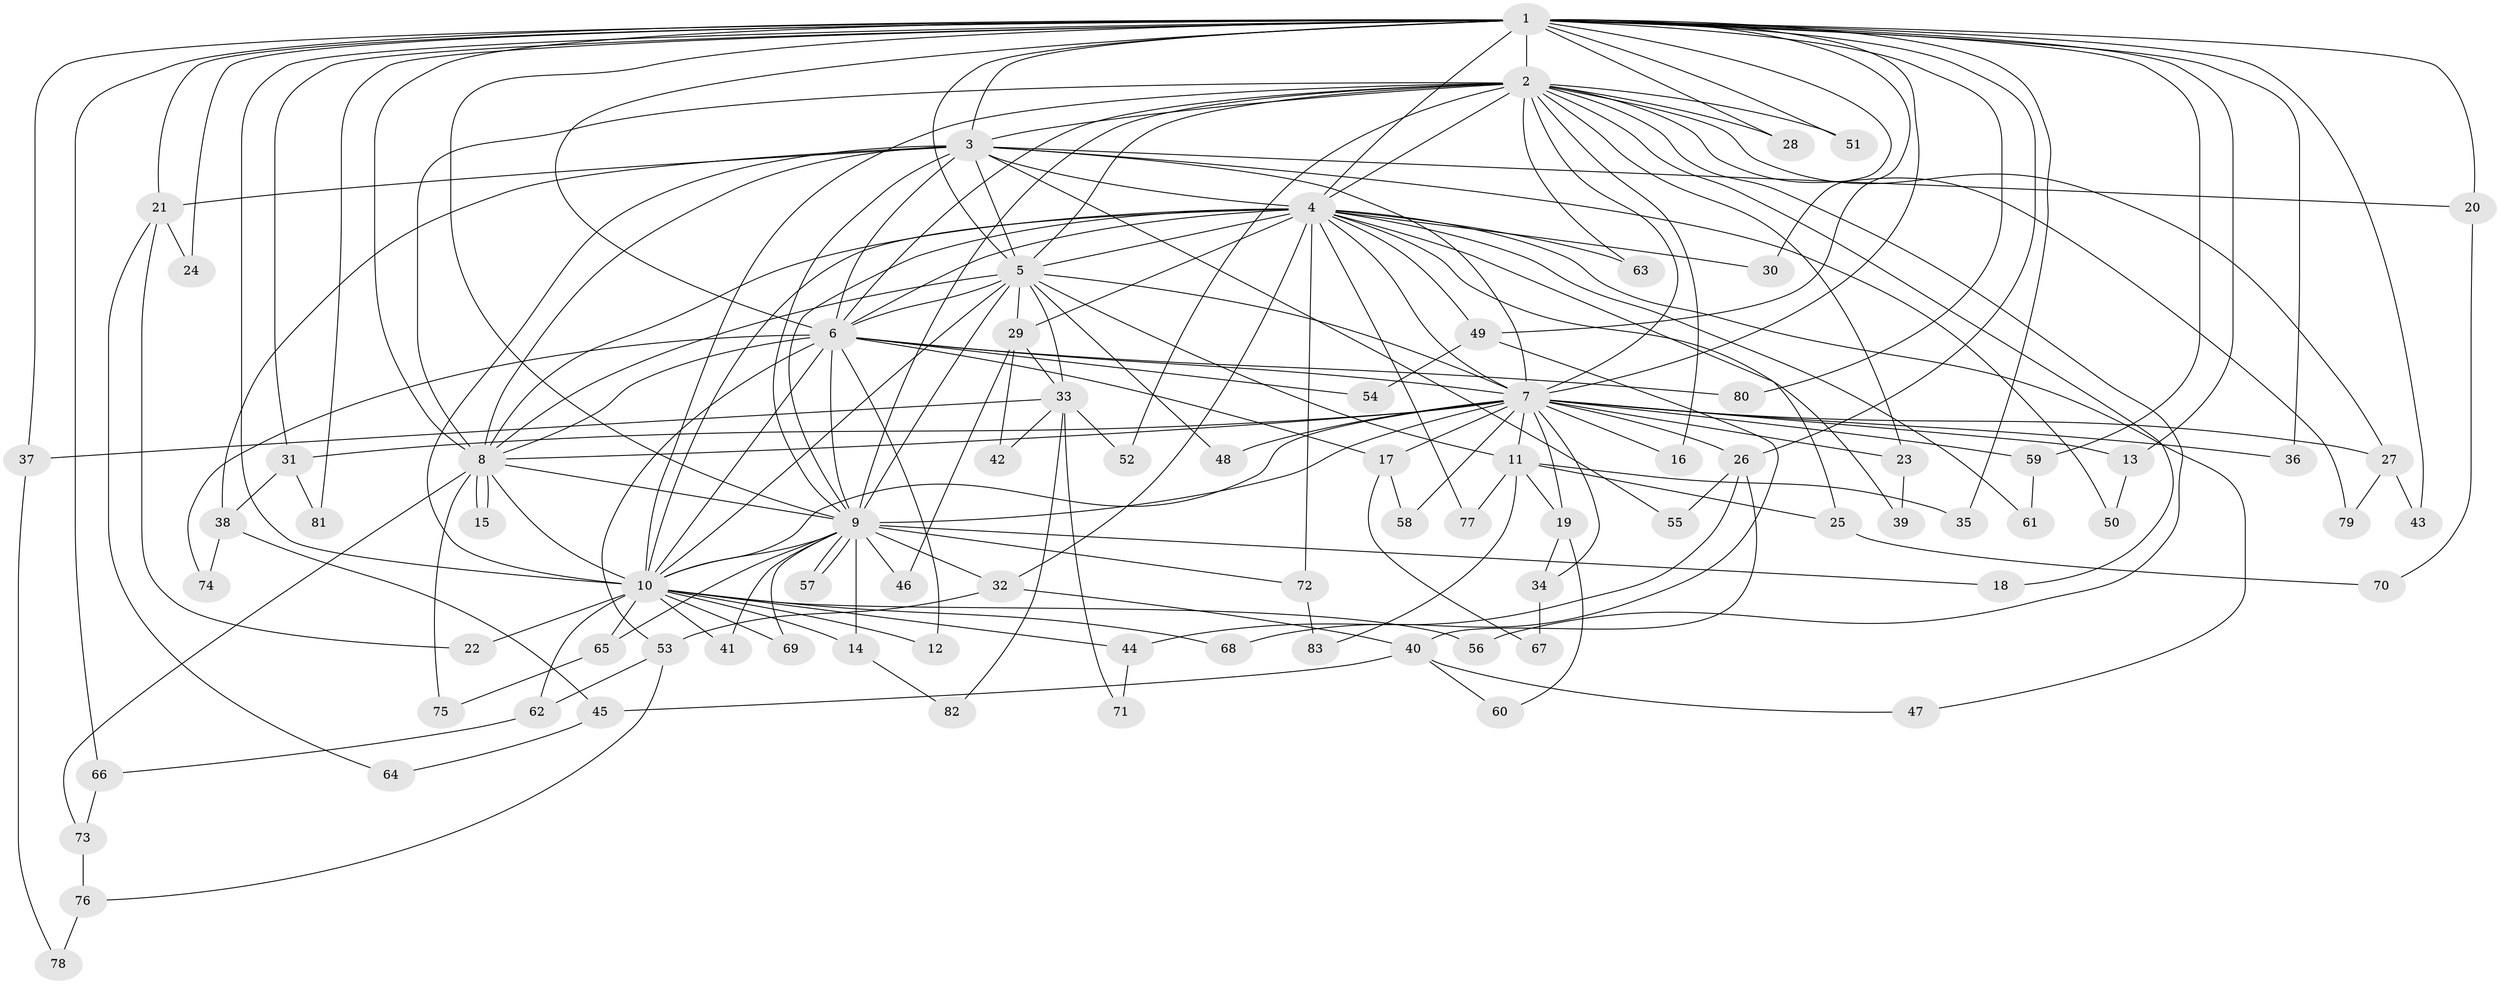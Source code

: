 // Generated by graph-tools (version 1.1) at 2025/49/03/09/25 03:49:44]
// undirected, 83 vertices, 191 edges
graph export_dot {
graph [start="1"]
  node [color=gray90,style=filled];
  1;
  2;
  3;
  4;
  5;
  6;
  7;
  8;
  9;
  10;
  11;
  12;
  13;
  14;
  15;
  16;
  17;
  18;
  19;
  20;
  21;
  22;
  23;
  24;
  25;
  26;
  27;
  28;
  29;
  30;
  31;
  32;
  33;
  34;
  35;
  36;
  37;
  38;
  39;
  40;
  41;
  42;
  43;
  44;
  45;
  46;
  47;
  48;
  49;
  50;
  51;
  52;
  53;
  54;
  55;
  56;
  57;
  58;
  59;
  60;
  61;
  62;
  63;
  64;
  65;
  66;
  67;
  68;
  69;
  70;
  71;
  72;
  73;
  74;
  75;
  76;
  77;
  78;
  79;
  80;
  81;
  82;
  83;
  1 -- 2;
  1 -- 3;
  1 -- 4;
  1 -- 5;
  1 -- 6;
  1 -- 7;
  1 -- 8;
  1 -- 9;
  1 -- 10;
  1 -- 13;
  1 -- 20;
  1 -- 21;
  1 -- 24;
  1 -- 26;
  1 -- 28;
  1 -- 30;
  1 -- 31;
  1 -- 35;
  1 -- 36;
  1 -- 37;
  1 -- 43;
  1 -- 49;
  1 -- 51;
  1 -- 59;
  1 -- 66;
  1 -- 80;
  1 -- 81;
  2 -- 3;
  2 -- 4;
  2 -- 5;
  2 -- 6;
  2 -- 7;
  2 -- 8;
  2 -- 9;
  2 -- 10;
  2 -- 16;
  2 -- 18;
  2 -- 23;
  2 -- 27;
  2 -- 28;
  2 -- 51;
  2 -- 52;
  2 -- 56;
  2 -- 63;
  2 -- 79;
  3 -- 4;
  3 -- 5;
  3 -- 6;
  3 -- 7;
  3 -- 8;
  3 -- 9;
  3 -- 10;
  3 -- 20;
  3 -- 21;
  3 -- 38;
  3 -- 50;
  3 -- 55;
  4 -- 5;
  4 -- 6;
  4 -- 7;
  4 -- 8;
  4 -- 9;
  4 -- 10;
  4 -- 25;
  4 -- 29;
  4 -- 30;
  4 -- 32;
  4 -- 39;
  4 -- 47;
  4 -- 49;
  4 -- 61;
  4 -- 63;
  4 -- 72;
  4 -- 77;
  5 -- 6;
  5 -- 7;
  5 -- 8;
  5 -- 9;
  5 -- 10;
  5 -- 11;
  5 -- 29;
  5 -- 33;
  5 -- 48;
  6 -- 7;
  6 -- 8;
  6 -- 9;
  6 -- 10;
  6 -- 12;
  6 -- 17;
  6 -- 53;
  6 -- 54;
  6 -- 74;
  6 -- 80;
  7 -- 8;
  7 -- 9;
  7 -- 10;
  7 -- 11;
  7 -- 13;
  7 -- 16;
  7 -- 17;
  7 -- 19;
  7 -- 23;
  7 -- 26;
  7 -- 27;
  7 -- 31;
  7 -- 34;
  7 -- 36;
  7 -- 48;
  7 -- 58;
  7 -- 59;
  8 -- 9;
  8 -- 10;
  8 -- 15;
  8 -- 15;
  8 -- 73;
  8 -- 75;
  9 -- 10;
  9 -- 14;
  9 -- 18;
  9 -- 32;
  9 -- 41;
  9 -- 46;
  9 -- 57;
  9 -- 57;
  9 -- 65;
  9 -- 69;
  9 -- 72;
  10 -- 12;
  10 -- 14;
  10 -- 22;
  10 -- 41;
  10 -- 44;
  10 -- 56;
  10 -- 62;
  10 -- 65;
  10 -- 68;
  10 -- 69;
  11 -- 19;
  11 -- 25;
  11 -- 35;
  11 -- 77;
  11 -- 83;
  13 -- 50;
  14 -- 82;
  17 -- 58;
  17 -- 67;
  19 -- 34;
  19 -- 60;
  20 -- 70;
  21 -- 22;
  21 -- 24;
  21 -- 64;
  23 -- 39;
  25 -- 70;
  26 -- 40;
  26 -- 44;
  26 -- 55;
  27 -- 43;
  27 -- 79;
  29 -- 33;
  29 -- 42;
  29 -- 46;
  31 -- 38;
  31 -- 81;
  32 -- 40;
  32 -- 53;
  33 -- 37;
  33 -- 42;
  33 -- 52;
  33 -- 71;
  33 -- 82;
  34 -- 67;
  37 -- 78;
  38 -- 45;
  38 -- 74;
  40 -- 45;
  40 -- 47;
  40 -- 60;
  44 -- 71;
  45 -- 64;
  49 -- 54;
  49 -- 68;
  53 -- 62;
  53 -- 76;
  59 -- 61;
  62 -- 66;
  65 -- 75;
  66 -- 73;
  72 -- 83;
  73 -- 76;
  76 -- 78;
}
